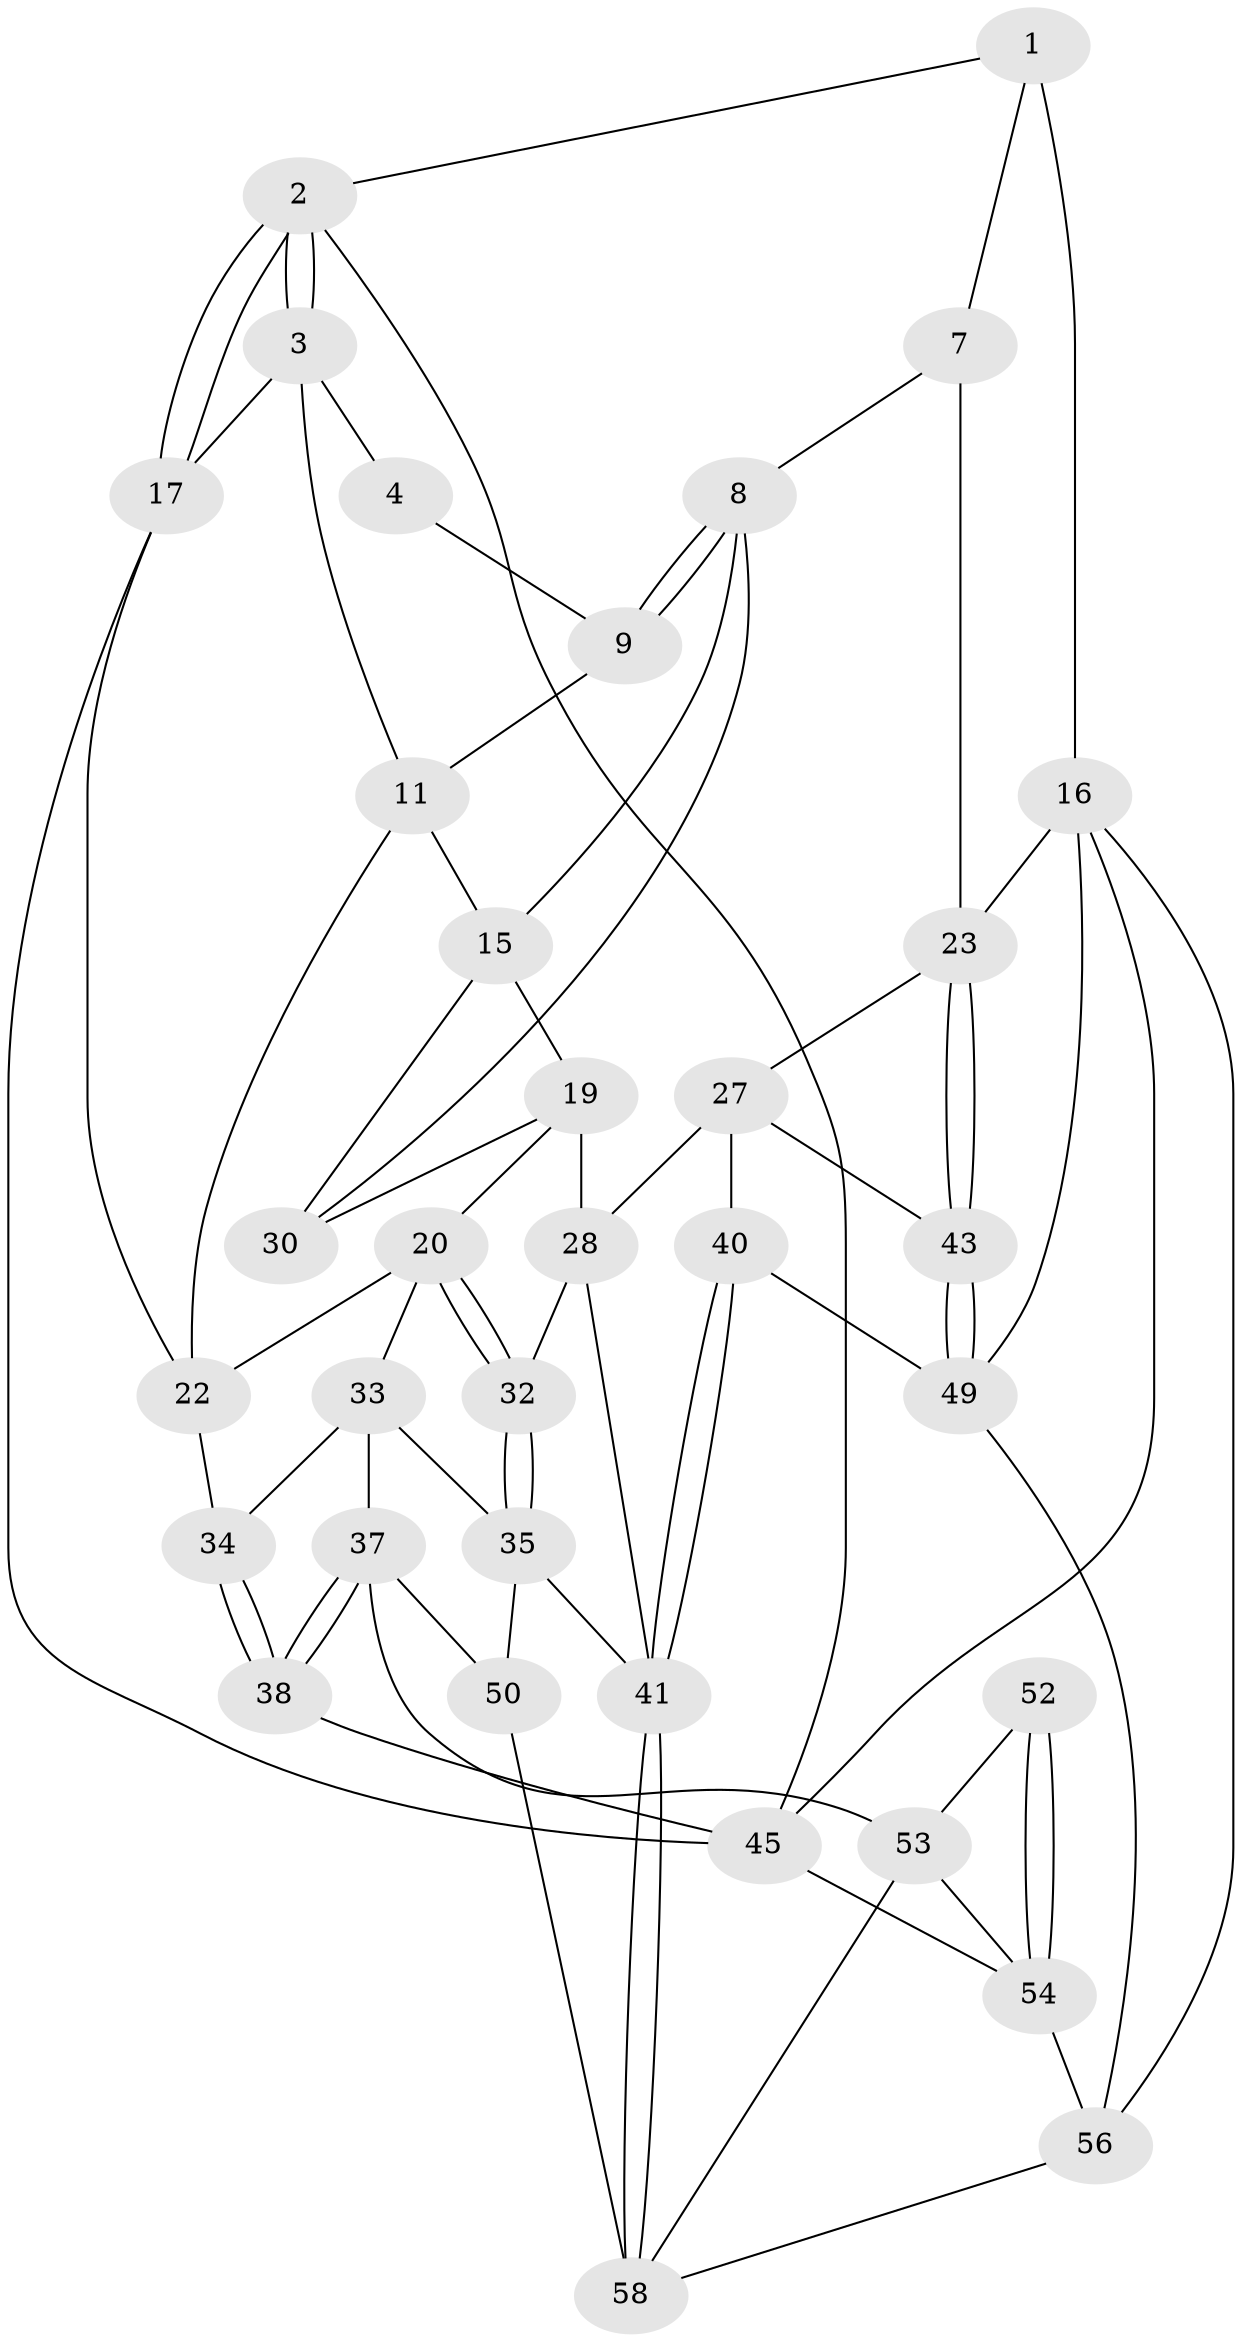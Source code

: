 // original degree distribution, {3: 0.04918032786885246, 6: 0.2459016393442623, 4: 0.26229508196721313, 5: 0.4426229508196721}
// Generated by graph-tools (version 1.1) at 2025/42/03/06/25 10:42:36]
// undirected, 35 vertices, 76 edges
graph export_dot {
graph [start="1"]
  node [color=gray90,style=filled];
  1 [pos="+0.8855482837967261+0",super="+6"];
  2 [pos="+0+0"];
  3 [pos="+0.3035618250011459+0",super="+13"];
  4 [pos="+0.40244202285713765+0",super="+5"];
  7 [pos="+0.7910849016654824+0.19927327944521933"];
  8 [pos="+0.7547907608250047+0.2034255938976874",super="+14"];
  9 [pos="+0.6998141534824865+0.11560847405580539",super="+10"];
  11 [pos="+0.4368599620760329+0.2250054368059796",super="+12"];
  15 [pos="+0.462201278322838+0.2407819196480439",super="+18"];
  16 [pos="+1+0.17572054653443414",super="+48"];
  17 [pos="+0+0.3174275733630387",super="+26"];
  19 [pos="+0.4512378393011805+0.43750847737373655",super="+29"];
  20 [pos="+0.3677517934632512+0.4739628635956546",super="+21"];
  22 [pos="+0.32105591087044394+0.42589152523393875",super="+25"];
  23 [pos="+1+0.48709859547697676",super="+24"];
  27 [pos="+0.7445131435915937+0.5171920857027502",super="+39"];
  28 [pos="+0.7112995927374233+0.5007202600767702",super="+31"];
  30 [pos="+0.6916098980741134+0.4007137183214776"];
  32 [pos="+0.5227137950898758+0.6151832702984412"];
  33 [pos="+0.31108076415316815+0.5635805189046625",super="+36"];
  34 [pos="+0.08603145135246061+0.571151163761608"];
  35 [pos="+0.40895512128455447+0.7092382848428669",super="+47"];
  37 [pos="+0.20804050727601028+0.7478258649572259",super="+51"];
  38 [pos="+0.1943312672193939+0.7408111178484315",super="+44"];
  40 [pos="+0.780002980954349+0.8053883255779927"];
  41 [pos="+0.6575464774951187+0.9597308774903154",super="+42"];
  43 [pos="+1+0.6694829914167656"];
  45 [pos="+0+0.7773565910654667",super="+46"];
  49 [pos="+1+0.738396260905839",super="+55"];
  50 [pos="+0.27223088523309447+0.8892051542586418"];
  52 [pos="+0.06249140681540688+0.8411624242062565"];
  53 [pos="+0.20878550311955185+0.9548711670630251",super="+60"];
  54 [pos="+0.042208899456410466+1",super="+61"];
  56 [pos="+0.8235716044980071+1",super="+57"];
  58 [pos="+0.6628807851088786+1",super="+59"];
  1 -- 2;
  1 -- 16 [weight=2];
  1 -- 7;
  2 -- 3;
  2 -- 3;
  2 -- 17;
  2 -- 17;
  2 -- 45;
  3 -- 4;
  3 -- 11;
  3 -- 17;
  4 -- 9 [weight=2];
  7 -- 8;
  7 -- 23;
  8 -- 9;
  8 -- 9;
  8 -- 30;
  8 -- 15;
  9 -- 11;
  11 -- 15;
  11 -- 22;
  15 -- 19;
  15 -- 30;
  16 -- 23;
  16 -- 49;
  16 -- 56;
  16 -- 45;
  17 -- 45;
  17 -- 22;
  19 -- 20;
  19 -- 28;
  19 -- 30;
  20 -- 32;
  20 -- 32;
  20 -- 33;
  20 -- 22;
  22 -- 34;
  23 -- 43;
  23 -- 43;
  23 -- 27;
  27 -- 28;
  27 -- 40;
  27 -- 43;
  28 -- 32;
  28 -- 41;
  32 -- 35;
  32 -- 35;
  33 -- 34;
  33 -- 35;
  33 -- 37;
  34 -- 38;
  34 -- 38;
  35 -- 41;
  35 -- 50;
  37 -- 38;
  37 -- 38;
  37 -- 50;
  37 -- 53;
  38 -- 45;
  40 -- 41;
  40 -- 41;
  40 -- 49;
  41 -- 58;
  41 -- 58;
  43 -- 49;
  43 -- 49;
  45 -- 54;
  49 -- 56;
  50 -- 58;
  52 -- 53;
  52 -- 54;
  52 -- 54;
  53 -- 54;
  53 -- 58;
  54 -- 56;
  56 -- 58;
}
